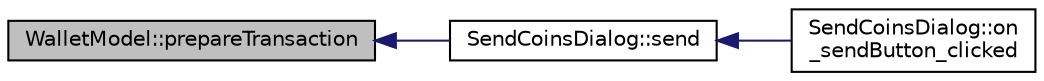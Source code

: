 digraph "WalletModel::prepareTransaction"
{
  edge [fontname="Helvetica",fontsize="10",labelfontname="Helvetica",labelfontsize="10"];
  node [fontname="Helvetica",fontsize="10",shape=record];
  rankdir="LR";
  Node1233 [label="WalletModel::prepareTransaction",height=0.2,width=0.4,color="black", fillcolor="grey75", style="filled", fontcolor="black"];
  Node1233 -> Node1234 [dir="back",color="midnightblue",fontsize="10",style="solid",fontname="Helvetica"];
  Node1234 [label="SendCoinsDialog::send",height=0.2,width=0.4,color="black", fillcolor="white", style="filled",URL="$class_send_coins_dialog.html#afd8d436a16ea7dba1276e8fdfdc8b2d3"];
  Node1234 -> Node1235 [dir="back",color="midnightblue",fontsize="10",style="solid",fontname="Helvetica"];
  Node1235 [label="SendCoinsDialog::on\l_sendButton_clicked",height=0.2,width=0.4,color="black", fillcolor="white", style="filled",URL="$class_send_coins_dialog.html#a2cab7cf9ea5040b9e2189297f7d3c764"];
}
